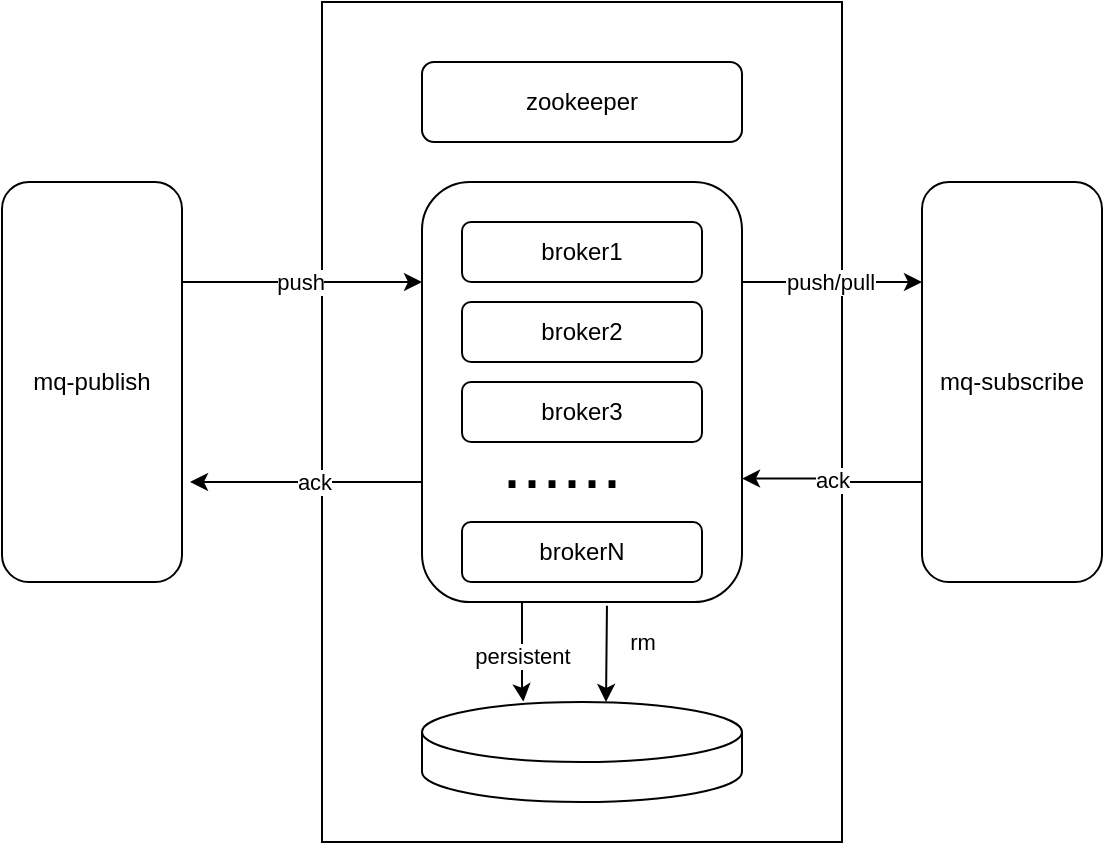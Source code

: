<mxfile version="13.8.0" type="github">
  <diagram id="iE2wbWQ0QXkjVWSv8c7P" name="Page-1">
    <mxGraphModel dx="1278" dy="582" grid="1" gridSize="10" guides="1" tooltips="1" connect="1" arrows="1" fold="1" page="1" pageScale="1" pageWidth="827" pageHeight="1169" math="0" shadow="0">
      <root>
        <mxCell id="0" />
        <mxCell id="1" parent="0" />
        <mxCell id="NpveWCGrAPYbdQZFNyhg-41" value="" style="rounded=0;whiteSpace=wrap;html=1;" vertex="1" parent="1">
          <mxGeometry x="230" y="70" width="260" height="420" as="geometry" />
        </mxCell>
        <mxCell id="NpveWCGrAPYbdQZFNyhg-1" value="mq-publish" style="rounded=1;whiteSpace=wrap;html=1;" vertex="1" parent="1">
          <mxGeometry x="70" y="160" width="90" height="200" as="geometry" />
        </mxCell>
        <mxCell id="NpveWCGrAPYbdQZFNyhg-11" value="ack" style="edgeStyle=orthogonalEdgeStyle;rounded=0;orthogonalLoop=1;jettySize=auto;html=1;exitX=0;exitY=0.75;exitDx=0;exitDy=0;" edge="1" parent="1" source="NpveWCGrAPYbdQZFNyhg-2">
          <mxGeometry relative="1" as="geometry">
            <mxPoint x="164" y="310" as="targetPoint" />
            <Array as="points">
              <mxPoint x="280" y="310" />
              <mxPoint x="164" y="310" />
            </Array>
          </mxGeometry>
        </mxCell>
        <mxCell id="NpveWCGrAPYbdQZFNyhg-12" value="push/pull" style="edgeStyle=orthogonalEdgeStyle;rounded=0;orthogonalLoop=1;jettySize=auto;html=1;exitX=1;exitY=0.25;exitDx=0;exitDy=0;entryX=0;entryY=0.25;entryDx=0;entryDy=0;" edge="1" parent="1" source="NpveWCGrAPYbdQZFNyhg-2" target="NpveWCGrAPYbdQZFNyhg-3">
          <mxGeometry relative="1" as="geometry">
            <Array as="points">
              <mxPoint x="440" y="210" />
            </Array>
          </mxGeometry>
        </mxCell>
        <mxCell id="NpveWCGrAPYbdQZFNyhg-20" value="persistent" style="edgeStyle=orthogonalEdgeStyle;rounded=0;orthogonalLoop=1;jettySize=auto;html=1;exitX=0.25;exitY=1;exitDx=0;exitDy=0;entryX=0.317;entryY=-0.004;entryDx=0;entryDy=0;entryPerimeter=0;" edge="1" parent="1" source="NpveWCGrAPYbdQZFNyhg-2" target="NpveWCGrAPYbdQZFNyhg-14">
          <mxGeometry x="0.227" relative="1" as="geometry">
            <mxPoint x="330" y="413" as="targetPoint" />
            <Array as="points">
              <mxPoint x="330" y="370" />
              <mxPoint x="330" y="413" />
              <mxPoint x="331" y="413" />
            </Array>
            <mxPoint as="offset" />
          </mxGeometry>
        </mxCell>
        <mxCell id="NpveWCGrAPYbdQZFNyhg-2" value="" style="rounded=1;whiteSpace=wrap;html=1;" vertex="1" parent="1">
          <mxGeometry x="280" y="160" width="160" height="210" as="geometry" />
        </mxCell>
        <mxCell id="NpveWCGrAPYbdQZFNyhg-13" value="ack" style="edgeStyle=orthogonalEdgeStyle;rounded=0;orthogonalLoop=1;jettySize=auto;html=1;exitX=0;exitY=0.75;exitDx=0;exitDy=0;entryX=1;entryY=0.706;entryDx=0;entryDy=0;entryPerimeter=0;" edge="1" parent="1" source="NpveWCGrAPYbdQZFNyhg-3" target="NpveWCGrAPYbdQZFNyhg-2">
          <mxGeometry relative="1" as="geometry" />
        </mxCell>
        <mxCell id="NpveWCGrAPYbdQZFNyhg-3" value="mq-subscribe" style="rounded=1;whiteSpace=wrap;html=1;" vertex="1" parent="1">
          <mxGeometry x="530" y="160" width="90" height="200" as="geometry" />
        </mxCell>
        <mxCell id="NpveWCGrAPYbdQZFNyhg-14" value="" style="shape=cylinder3;whiteSpace=wrap;html=1;boundedLbl=1;backgroundOutline=1;size=15;" vertex="1" parent="1">
          <mxGeometry x="280" y="420" width="160" height="50" as="geometry" />
        </mxCell>
        <mxCell id="NpveWCGrAPYbdQZFNyhg-18" value="rm" style="endArrow=classic;html=1;exitX=0.578;exitY=1.009;exitDx=0;exitDy=0;exitPerimeter=0;" edge="1" parent="1" source="NpveWCGrAPYbdQZFNyhg-2">
          <mxGeometry x="-0.255" y="18" width="50" height="50" relative="1" as="geometry">
            <mxPoint x="372" y="380" as="sourcePoint" />
            <mxPoint x="372" y="420" as="targetPoint" />
            <mxPoint as="offset" />
          </mxGeometry>
        </mxCell>
        <mxCell id="NpveWCGrAPYbdQZFNyhg-22" value="push" style="edgeStyle=orthogonalEdgeStyle;rounded=0;orthogonalLoop=1;jettySize=auto;html=1;exitX=1;exitY=0.25;exitDx=0;exitDy=0;" edge="1" parent="1" target="NpveWCGrAPYbdQZFNyhg-2">
          <mxGeometry relative="1" as="geometry">
            <mxPoint x="160" y="212.5" as="sourcePoint" />
            <mxPoint x="270" y="220.08" as="targetPoint" />
            <Array as="points">
              <mxPoint x="160" y="210" />
            </Array>
          </mxGeometry>
        </mxCell>
        <mxCell id="NpveWCGrAPYbdQZFNyhg-24" value="broker1" style="rounded=1;whiteSpace=wrap;html=1;" vertex="1" parent="1">
          <mxGeometry x="300" y="180" width="120" height="30" as="geometry" />
        </mxCell>
        <mxCell id="NpveWCGrAPYbdQZFNyhg-25" value="broker2" style="rounded=1;whiteSpace=wrap;html=1;" vertex="1" parent="1">
          <mxGeometry x="300" y="220" width="120" height="30" as="geometry" />
        </mxCell>
        <mxCell id="NpveWCGrAPYbdQZFNyhg-26" value="broker3" style="rounded=1;whiteSpace=wrap;html=1;" vertex="1" parent="1">
          <mxGeometry x="300" y="260" width="120" height="30" as="geometry" />
        </mxCell>
        <mxCell id="NpveWCGrAPYbdQZFNyhg-27" value="brokerN" style="rounded=1;whiteSpace=wrap;html=1;" vertex="1" parent="1">
          <mxGeometry x="300" y="330" width="120" height="30" as="geometry" />
        </mxCell>
        <mxCell id="NpveWCGrAPYbdQZFNyhg-34" value="&lt;font style=&quot;font-size: 36px&quot;&gt;......&lt;/font&gt;" style="text;html=1;strokeColor=none;fillColor=none;align=center;verticalAlign=middle;whiteSpace=wrap;rounded=0;" vertex="1" parent="1">
          <mxGeometry x="310" y="290" width="80" height="20" as="geometry" />
        </mxCell>
        <mxCell id="NpveWCGrAPYbdQZFNyhg-37" value="zookeeper" style="rounded=1;whiteSpace=wrap;html=1;" vertex="1" parent="1">
          <mxGeometry x="280" y="100" width="160" height="40" as="geometry" />
        </mxCell>
      </root>
    </mxGraphModel>
  </diagram>
</mxfile>
